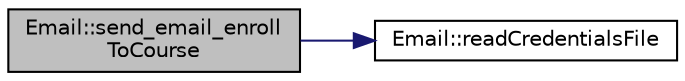 digraph "Email::send_email_enrollToCourse"
{
  edge [fontname="Helvetica",fontsize="10",labelfontname="Helvetica",labelfontsize="10"];
  node [fontname="Helvetica",fontsize="10",shape=record];
  rankdir="LR";
  Node1 [label="Email::send_email_enroll\lToCourse",height=0.2,width=0.4,color="black", fillcolor="grey75", style="filled", fontcolor="black"];
  Node1 -> Node2 [color="midnightblue",fontsize="10",style="solid",fontname="Helvetica"];
  Node2 [label="Email::readCredentialsFile",height=0.2,width=0.4,color="black", fillcolor="white", style="filled",URL="$class_email.html#af94727858b272dfb14a9f1224a8f2da1",tooltip="read a file named \"credentials.txt\" to obtain an API key used for authentication in an email system ..."];
}
